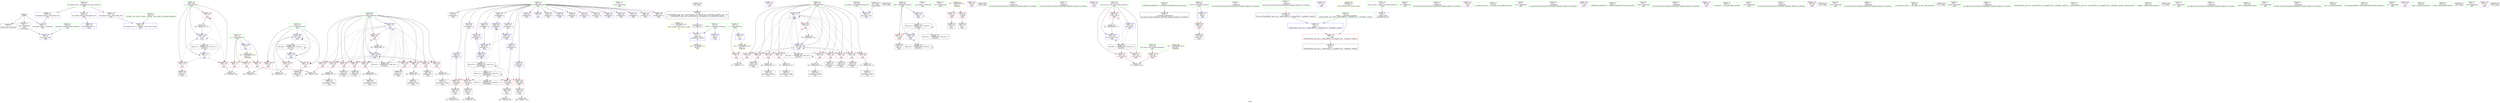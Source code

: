 digraph "SVFG" {
	label="SVFG";

	Node0x556c8c6e3170 [shape=record,color=grey,label="{NodeID: 0\nNullPtr}"];
	Node0x556c8c6e3170 -> Node0x556c8c6f1060[style=solid];
	Node0x556c8c6e3170 -> Node0x556c8c6f1160[style=solid];
	Node0x556c8c6e3170 -> Node0x556c8c6f7f00[style=solid];
	Node0x556c8c6f8750 [shape=record,color=blue,label="{NodeID: 180\n107\<--12\ni8\<--\nmain\n}"];
	Node0x556c8c6f8750 -> Node0x556c8c6f6410[style=dashed];
	Node0x556c8c6f8750 -> Node0x556c8c6f64e0[style=dashed];
	Node0x556c8c6f8750 -> Node0x556c8c6f65b0[style=dashed];
	Node0x556c8c6f8750 -> Node0x556c8c6f6680[style=dashed];
	Node0x556c8c6f8750 -> Node0x556c8c6f6750[style=dashed];
	Node0x556c8c6f8750 -> Node0x556c8c6f6820[style=dashed];
	Node0x556c8c6f8750 -> Node0x556c8c6f68f0[style=dashed];
	Node0x556c8c6f8750 -> Node0x556c8c6f69c0[style=dashed];
	Node0x556c8c6f8750 -> Node0x556c8c6f6a90[style=dashed];
	Node0x556c8c6f8750 -> Node0x556c8c6f6b60[style=dashed];
	Node0x556c8c6f8750 -> Node0x556c8c6f8dd0[style=dashed];
	Node0x556c8c6f8750 -> Node0x556c8c707570[style=dashed];
	Node0x556c8c6ef9a0 [shape=record,color=purple,label="{NodeID: 97\n213\<--16\narrayidx36\<--g\nmain\n}"];
	Node0x556c8c6e24d0 [shape=record,color=green,label="{NodeID: 14\n37\<--1\n.str.9\<--dummyObj\nGlob }"];
	Node0x556c8c70da90 [shape=record,color=yellow,style=double,label="{NodeID: 277\n2V_1 = ENCHI(MR_2V_0)\npts\{10 \}\nFun[_GLOBAL__sub_I_jiazd_0_0.cpp]|{<s0>15}}"];
	Node0x556c8c70da90:s0 -> Node0x556c8c6f8000[style=dashed,color=red];
	Node0x556c8c6f0500 [shape=record,color=purple,label="{NodeID: 111\n123\<--24\n\<--.str.3\nmain\n}"];
	Node0x556c8c6ee650 [shape=record,color=green,label="{NodeID: 28\n11\<--13\nr\<--r_field_insensitive\nGlob }"];
	Node0x556c8c6ee650 -> Node0x556c8c6f5710[style=solid];
	Node0x556c8c6ee650 -> Node0x556c8c6f57e0[style=solid];
	Node0x556c8c6ee650 -> Node0x556c8c6f58b0[style=solid];
	Node0x556c8c6ee650 -> Node0x556c8c6f7b00[style=solid];
	Node0x556c8c6f5980 [shape=record,color=red,label="{NodeID: 125\n174\<--14\n\<--c\nmain\n}"];
	Node0x556c8c6f5980 -> Node0x556c8c6f4310[style=solid];
	Node0x556c8c6ef3f0 [shape=record,color=green,label="{NodeID: 42\n95\<--96\nargc.addr\<--argc.addr_field_insensitive\nmain\n}"];
	Node0x556c8c6ef3f0 -> Node0x556c8c6f8270[style=solid];
	Node0x556c8c6f64e0 [shape=record,color=red,label="{NodeID: 139\n177\<--107\n\<--i8\nmain\n}"];
	Node0x556c8c6f64e0 -> Node0x556c8c6f1740[style=solid];
	Node0x556c8c6f1060 [shape=record,color=black,label="{NodeID: 56\n2\<--3\ndummyVal\<--dummyVal\n}"];
	Node0x556c8c71b8c0 [shape=record,color=black,label="{NodeID: 319\n272 = PHI()\n}"];
	Node0x556c8c6fc910 [shape=record,color=grey,label="{NodeID: 236\n189 = Binary(188, 131, )\n}"];
	Node0x556c8c6fc910 -> Node0x556c8c6f19b0[style=solid];
	Node0x556c8c6f7040 [shape=record,color=red,label="{NodeID: 153\n226\<--109\n\<--j\nmain\n}"];
	Node0x556c8c6f7040 -> Node0x556c8c6fca90[style=solid];
	Node0x556c8c6f1c20 [shape=record,color=black,label="{NodeID: 70\n200\<--199\nidxprom26\<--\nmain\n}"];
	Node0x556c8c6f4310 [shape=record,color=grey,label="{NodeID: 250\n175 = cmp(173, 174, )\n}"];
	Node0x556c8c6f7c00 [shape=record,color=blue,label="{NodeID: 167\n14\<--12\nc\<--\nGlob }"];
	Node0x556c8c6f7c00 -> Node0x556c8c70dd90[style=dashed];
	Node0x556c8c6f2780 [shape=record,color=black,label="{NodeID: 84\n276\<--275\ntobool\<--\nmain\n}"];
	Node0x556c8c6e3200 [shape=record,color=green,label="{NodeID: 1\n7\<--1\n__dso_handle\<--dummyObj\nGlob }"];
	Node0x556c8c6f8820 [shape=record,color=blue,label="{NodeID: 181\n109\<--12\nj\<--\nmain\n}"];
	Node0x556c8c6f8820 -> Node0x556c8c6f6c30[style=dashed];
	Node0x556c8c6f8820 -> Node0x556c8c6f6d00[style=dashed];
	Node0x556c8c6f8820 -> Node0x556c8c6f6dd0[style=dashed];
	Node0x556c8c6f8820 -> Node0x556c8c6f6ea0[style=dashed];
	Node0x556c8c6f8820 -> Node0x556c8c6f6f70[style=dashed];
	Node0x556c8c6f8820 -> Node0x556c8c6f7040[style=dashed];
	Node0x556c8c6f8820 -> Node0x556c8c6f7110[style=dashed];
	Node0x556c8c6f8820 -> Node0x556c8c6f71e0[style=dashed];
	Node0x556c8c6f8820 -> Node0x556c8c6f72b0[style=dashed];
	Node0x556c8c6f8820 -> Node0x556c8c6f7380[style=dashed];
	Node0x556c8c6f8820 -> Node0x556c8c6f8820[style=dashed];
	Node0x556c8c6f8820 -> Node0x556c8c6f8d00[style=dashed];
	Node0x556c8c6f8820 -> Node0x556c8c707a70[style=dashed];
	Node0x556c8c6efa70 [shape=record,color=purple,label="{NodeID: 98\n217\<--16\narrayidx39\<--g\nmain\n}"];
	Node0x556c8c6efa70 -> Node0x556c8c6f7930[style=solid];
	Node0x556c8c6e2560 [shape=record,color=green,label="{NodeID: 15\n39\<--1\n.str.10\<--dummyObj\nGlob }"];
	Node0x556c8c70dba0 [shape=record,color=yellow,style=double,label="{NodeID: 278\n6V_1 = ENCHI(MR_6V_0)\npts\{1 \}\nFun[main]}"];
	Node0x556c8c70dba0 -> Node0x556c8c6f5a50[style=dashed];
	Node0x556c8c70dba0 -> Node0x556c8c6f5b20[style=dashed];
	Node0x556c8c6f05d0 [shape=record,color=purple,label="{NodeID: 112\n124\<--26\n\<--.str.4\nmain\n}"];
	Node0x556c8c6ee750 [shape=record,color=green,label="{NodeID: 29\n14\<--15\nc\<--c_field_insensitive\nGlob }"];
	Node0x556c8c6ee750 -> Node0x556c8c6f5980[style=solid];
	Node0x556c8c6ee750 -> Node0x556c8c6f7c00[style=solid];
	Node0x556c8c6f5a50 [shape=record,color=red,label="{NodeID: 126\n116\<--23\n\<--stdin\nmain\n}"];
	Node0x556c8c6f5a50 -> Node0x556c8c6f14d0[style=solid];
	Node0x556c8c6ef4c0 [shape=record,color=green,label="{NodeID: 43\n97\<--98\nargv.addr\<--argv.addr_field_insensitive\nmain\n}"];
	Node0x556c8c6ef4c0 -> Node0x556c8c6f8340[style=solid];
	Node0x556c8c6f65b0 [shape=record,color=red,label="{NodeID: 140\n188\<--107\n\<--i8\nmain\n}"];
	Node0x556c8c6f65b0 -> Node0x556c8c6fc910[style=solid];
	Node0x556c8c6f1160 [shape=record,color=black,label="{NodeID: 57\n92\<--3\nargv\<--dummyVal\nmain\n1st arg main }"];
	Node0x556c8c6f1160 -> Node0x556c8c6f8340[style=solid];
	Node0x556c8c71b990 [shape=record,color=black,label="{NodeID: 320\n289 = PHI()\n}"];
	Node0x556c8c6fca90 [shape=record,color=grey,label="{NodeID: 237\n227 = Binary(226, 131, )\n}"];
	Node0x556c8c6fca90 -> Node0x556c8c6f21d0[style=solid];
	Node0x556c8c6f7110 [shape=record,color=red,label="{NodeID: 154\n235\<--109\n\<--j\nmain\n}"];
	Node0x556c8c6f7110 -> Node0x556c8c6f2370[style=solid];
	Node0x556c8c6f1cf0 [shape=record,color=black,label="{NodeID: 71\n204\<--203\nidxprom29\<--add28\nmain\n}"];
	Node0x556c8c6f4490 [shape=record,color=grey,label="{NodeID: 251\n185 = cmp(184, 186, )\n}"];
	Node0x556c8c6f7d00 [shape=record,color=blue,label="{NodeID: 168\n328\<--42\nllvm.global_ctors_0\<--\nGlob }"];
	Node0x556c8c6f2850 [shape=record,color=black,label="{NodeID: 85\n285\<--284\nidxprom76\<--\nmain\n}"];
	Node0x556c8c6e3070 [shape=record,color=green,label="{NodeID: 2\n9\<--1\n\<--dummyObj\nCan only get source location for instruction, argument, global var or function.}"];
	Node0x556c8c6f88f0 [shape=record,color=blue,label="{NodeID: 182\n229\<--231\narrayidx48\<--\nmain\n}"];
	Node0x556c8c6f88f0 -> Node0x556c8c6f89c0[style=dashed];
	Node0x556c8c6efb40 [shape=record,color=purple,label="{NodeID: 99\n225\<--16\narrayidx45\<--g\nmain\n}"];
	Node0x556c8c6e2630 [shape=record,color=green,label="{NodeID: 16\n42\<--1\n\<--dummyObj\nCan only get source location for instruction, argument, global var or function.}"];
	Node0x556c8c70dcb0 [shape=record,color=yellow,style=double,label="{NodeID: 279\n8V_1 = ENCHI(MR_8V_0)\npts\{13 \}\nFun[main]}"];
	Node0x556c8c70dcb0 -> Node0x556c8c6f5710[style=dashed];
	Node0x556c8c70dcb0 -> Node0x556c8c6f57e0[style=dashed];
	Node0x556c8c70dcb0 -> Node0x556c8c6f58b0[style=dashed];
	Node0x556c8c6f06a0 [shape=record,color=purple,label="{NodeID: 113\n126\<--29\n\<--.str.5\nmain\n}"];
	Node0x556c8c6ee850 [shape=record,color=green,label="{NodeID: 30\n16\<--18\ng\<--g_field_insensitive\nGlob }"];
	Node0x556c8c6ee850 -> Node0x556c8c6f2ac0[style=solid];
	Node0x556c8c6ee850 -> Node0x556c8c6f2b90[style=solid];
	Node0x556c8c6ee850 -> Node0x556c8c6f2c60[style=solid];
	Node0x556c8c6ee850 -> Node0x556c8c6f2d30[style=solid];
	Node0x556c8c6ee850 -> Node0x556c8c6f2e00[style=solid];
	Node0x556c8c6ee850 -> Node0x556c8c6f2ed0[style=solid];
	Node0x556c8c6ee850 -> Node0x556c8c6f2fa0[style=solid];
	Node0x556c8c6ee850 -> Node0x556c8c6f3070[style=solid];
	Node0x556c8c6ee850 -> Node0x556c8c6ef8d0[style=solid];
	Node0x556c8c6ee850 -> Node0x556c8c6ef9a0[style=solid];
	Node0x556c8c6ee850 -> Node0x556c8c6efa70[style=solid];
	Node0x556c8c6ee850 -> Node0x556c8c6efb40[style=solid];
	Node0x556c8c6ee850 -> Node0x556c8c6efc10[style=solid];
	Node0x556c8c6ee850 -> Node0x556c8c6efce0[style=solid];
	Node0x556c8c6ee850 -> Node0x556c8c6efdb0[style=solid];
	Node0x556c8c6ee850 -> Node0x556c8c6efe80[style=solid];
	Node0x556c8c6ee850 -> Node0x556c8c6eff50[style=solid];
	Node0x556c8c6ee850 -> Node0x556c8c6f0020[style=solid];
	Node0x556c8c6ee850 -> Node0x556c8c6f00f0[style=solid];
	Node0x556c8c6ee850 -> Node0x556c8c6f01c0[style=solid];
	Node0x556c8c6ee850 -> Node0x556c8c6f0290[style=solid];
	Node0x556c8c6f5b20 [shape=record,color=red,label="{NodeID: 127\n122\<--28\n\<--stdout\nmain\n}"];
	Node0x556c8c6f5b20 -> Node0x556c8c6f15a0[style=solid];
	Node0x556c8c6ef590 [shape=record,color=green,label="{NodeID: 44\n99\<--100\ntest_case\<--test_case_field_insensitive\nmain\n}"];
	Node0x556c8c6ef590 -> Node0x556c8c6f5d90[style=solid];
	Node0x556c8c6f6680 [shape=record,color=red,label="{NodeID: 141\n199\<--107\n\<--i8\nmain\n}"];
	Node0x556c8c6f6680 -> Node0x556c8c6f1c20[style=solid];
	Node0x556c8c6f1230 [shape=record,color=black,label="{NodeID: 58\n54\<--55\n\<--_ZNSt8ios_base4InitD1Ev\nCan only get source location for instruction, argument, global var or function.}"];
	Node0x556c8c71ba60 [shape=record,color=black,label="{NodeID: 321\n91 = PHI()\n0th arg main }"];
	Node0x556c8c71ba60 -> Node0x556c8c6f8270[style=solid];
	Node0x556c8c6fcc10 [shape=record,color=grey,label="{NodeID: 238\n267 = Binary(266, 131, )\n}"];
	Node0x556c8c6fcc10 -> Node0x556c8c6f8dd0[style=solid];
	Node0x556c8c6f71e0 [shape=record,color=red,label="{NodeID: 155\n242\<--109\n\<--j\nmain\n}"];
	Node0x556c8c6f71e0 -> Node0x556c8c6fd390[style=solid];
	Node0x556c8c6f1dc0 [shape=record,color=black,label="{NodeID: 72\n207\<--206\nconv31\<--\nmain\n}"];
	Node0x556c8c6f1dc0 -> Node0x556c8c6fdb10[style=solid];
	Node0x556c8c6f4610 [shape=record,color=grey,label="{NodeID: 252\n150 = cmp(148, 149, )\n}"];
	Node0x556c8c6f7e00 [shape=record,color=blue,label="{NodeID: 169\n329\<--43\nllvm.global_ctors_1\<--_GLOBAL__sub_I_jiazd_0_0.cpp\nGlob }"];
	Node0x556c8c6f2920 [shape=record,color=black,label="{NodeID: 86\n90\<--304\nmain_ret\<--\nmain\n}"];
	Node0x556c8c6e1d60 [shape=record,color=green,label="{NodeID: 3\n12\<--1\n\<--dummyObj\nCan only get source location for instruction, argument, global var or function.}"];
	Node0x556c8c6f89c0 [shape=record,color=blue,label="{NodeID: 183\n237\<--231\narrayidx52\<--\nmain\n}"];
	Node0x556c8c6f89c0 -> Node0x556c8c6f8a90[style=dashed];
	Node0x556c8c6efc10 [shape=record,color=purple,label="{NodeID: 100\n229\<--16\narrayidx48\<--g\nmain\n}"];
	Node0x556c8c6efc10 -> Node0x556c8c6f88f0[style=solid];
	Node0x556c8c6e2700 [shape=record,color=green,label="{NodeID: 17\n72\<--1\n\<--dummyObj\nCan only get source location for instruction, argument, global var or function.|{<s0>3}}"];
	Node0x556c8c6e2700:s0 -> Node0x556c8c71bbc0[style=solid,color=red];
	Node0x556c8c70dd90 [shape=record,color=yellow,style=double,label="{NodeID: 280\n10V_1 = ENCHI(MR_10V_0)\npts\{15 \}\nFun[main]}"];
	Node0x556c8c70dd90 -> Node0x556c8c6f5980[style=dashed];
	Node0x556c8c6f0770 [shape=record,color=purple,label="{NodeID: 114\n137\<--31\n\<--.str.6\nmain\n}"];
	Node0x556c8c6ee950 [shape=record,color=green,label="{NodeID: 31\n41\<--45\nllvm.global_ctors\<--llvm.global_ctors_field_insensitive\nGlob }"];
	Node0x556c8c6ee950 -> Node0x556c8c6f5410[style=solid];
	Node0x556c8c6ee950 -> Node0x556c8c6f5510[style=solid];
	Node0x556c8c6ee950 -> Node0x556c8c6f5610[style=solid];
	Node0x556c8c70fc50 [shape=record,color=yellow,style=double,label="{NodeID: 294\nRETMU(2V_2)\npts\{10 \}\nFun[_GLOBAL__sub_I_jiazd_0_0.cpp]}"];
	Node0x556c8c6f5bf0 [shape=record,color=red,label="{NodeID: 128\n82\<--79\n\<--__x.addr\n_ZSt4acosIiEN9__gnu_cxx11__enable_ifIXsr12__is_integerIT_EE7__valueEdE6__typeES2_\n}"];
	Node0x556c8c6f5bf0 -> Node0x556c8c6f1330[style=solid];
	Node0x556c8c6ef660 [shape=record,color=green,label="{NodeID: 45\n101\<--102\ntest_case_id\<--test_case_id_field_insensitive\nmain\n}"];
	Node0x556c8c6ef660 -> Node0x556c8c6f5e60[style=solid];
	Node0x556c8c6ef660 -> Node0x556c8c6f5f30[style=solid];
	Node0x556c8c6ef660 -> Node0x556c8c6f6000[style=solid];
	Node0x556c8c6ef660 -> Node0x556c8c6f8410[style=solid];
	Node0x556c8c6ef660 -> Node0x556c8c6f9040[style=solid];
	Node0x556c8c6f6750 [shape=record,color=red,label="{NodeID: 142\n210\<--107\n\<--i8\nmain\n}"];
	Node0x556c8c6f6750 -> Node0x556c8c6fc790[style=solid];
	Node0x556c8c6f1330 [shape=record,color=black,label="{NodeID: 59\n83\<--82\nconv\<--\n_ZSt4acosIiEN9__gnu_cxx11__enable_ifIXsr12__is_integerIT_EE7__valueEdE6__typeES2_\n}"];
	Node0x556c8c71bbc0 [shape=record,color=black,label="{NodeID: 322\n78 = PHI(72, )\n0th arg _ZSt4acosIiEN9__gnu_cxx11__enable_ifIXsr12__is_integerIT_EE7__valueEdE6__typeES2_ }"];
	Node0x556c8c71bbc0 -> Node0x556c8c6f80d0[style=solid];
	Node0x556c8c6fcd90 [shape=record,color=grey,label="{NodeID: 239\n223 = Binary(222, 131, )\n}"];
	Node0x556c8c6fcd90 -> Node0x556c8c6f2100[style=solid];
	Node0x556c8c6f72b0 [shape=record,color=red,label="{NodeID: 156\n252\<--109\n\<--j\nmain\n}"];
	Node0x556c8c6f72b0 -> Node0x556c8c6f26b0[style=solid];
	Node0x556c8c6f1e90 [shape=record,color=black,label="{NodeID: 73\n212\<--211\nidxprom35\<--add34\nmain\n}"];
	Node0x556c8c6f4790 [shape=record,color=grey,label="{NodeID: 253\n135 = cmp(133, 134, )\n}"];
	Node0x556c8c6f7f00 [shape=record,color=blue, style = dotted,label="{NodeID: 170\n330\<--3\nllvm.global_ctors_2\<--dummyVal\nGlob }"];
	Node0x556c8c6f29f0 [shape=record,color=purple,label="{NodeID: 87\n52\<--4\n\<--_ZStL8__ioinit\n__cxx_global_var_init\n}"];
	Node0x556c8c6e1df0 [shape=record,color=green,label="{NodeID: 4\n19\<--1\n.str\<--dummyObj\nGlob }"];
	Node0x556c8c6f8a90 [shape=record,color=blue,label="{NodeID: 184\n245\<--247\narrayidx57\<--\nmain\n}"];
	Node0x556c8c6f8a90 -> Node0x556c8c6f8b60[style=dashed];
	Node0x556c8c6efce0 [shape=record,color=purple,label="{NodeID: 101\n234\<--16\narrayidx50\<--g\nmain\n}"];
	Node0x556c8c6e27d0 [shape=record,color=green,label="{NodeID: 18\n131\<--1\n\<--dummyObj\nCan only get source location for instruction, argument, global var or function.}"];
	Node0x556c8c6f0840 [shape=record,color=purple,label="{NodeID: 115\n156\<--33\n\<--.str.7\nmain\n}"];
	Node0x556c8c6eea50 [shape=record,color=green,label="{NodeID: 32\n46\<--47\n__cxx_global_var_init\<--__cxx_global_var_init_field_insensitive\n}"];
	Node0x556c8c6f5cc0 [shape=record,color=red,label="{NodeID: 129\n304\<--93\n\<--retval\nmain\n}"];
	Node0x556c8c6f5cc0 -> Node0x556c8c6f2920[style=solid];
	Node0x556c8c6ef730 [shape=record,color=green,label="{NodeID: 46\n103\<--104\ni\<--i_field_insensitive\nmain\n}"];
	Node0x556c8c6ef730 -> Node0x556c8c6f60d0[style=solid];
	Node0x556c8c6ef730 -> Node0x556c8c6f61a0[style=solid];
	Node0x556c8c6ef730 -> Node0x556c8c6f6270[style=solid];
	Node0x556c8c6ef730 -> Node0x556c8c6f84e0[style=solid];
	Node0x556c8c6ef730 -> Node0x556c8c6f85b0[style=solid];
	Node0x556c8c6f6820 [shape=record,color=red,label="{NodeID: 143\n222\<--107\n\<--i8\nmain\n}"];
	Node0x556c8c6f6820 -> Node0x556c8c6fcd90[style=solid];
	Node0x556c8c6f1400 [shape=record,color=black,label="{NodeID: 60\n77\<--84\n_ZSt4acosIiEN9__gnu_cxx11__enable_ifIXsr12__is_integerIT_EE7__valueEdE6__typeES2__ret\<--call\n_ZSt4acosIiEN9__gnu_cxx11__enable_ifIXsr12__is_integerIT_EE7__valueEdE6__typeES2_\n|{<s0>3}}"];
	Node0x556c8c6f1400:s0 -> Node0x556c8c71b460[style=solid,color=blue];
	Node0x556c8c6fcf10 [shape=record,color=grey,label="{NodeID: 240\n292 = Binary(291, 131, )\n}"];
	Node0x556c8c6fcf10 -> Node0x556c8c6f8f70[style=solid];
	Node0x556c8c6f7380 [shape=record,color=red,label="{NodeID: 157\n261\<--109\n\<--j\nmain\n}"];
	Node0x556c8c6f7380 -> Node0x556c8c6fc610[style=solid];
	Node0x556c8c6f1f60 [shape=record,color=black,label="{NodeID: 74\n216\<--215\nidxprom38\<--add37\nmain\n}"];
	Node0x556c8c6f4910 [shape=record,color=grey,label="{NodeID: 254\n169 = cmp(167, 168, )\n}"];
	Node0x556c8c6f8000 [shape=record,color=blue,label="{NodeID: 171\n8\<--71\n_ZL2PI\<--call\n__cxx_global_var_init.1\n|{<s0>15}}"];
	Node0x556c8c6f8000:s0 -> Node0x556c8c710c40[style=dashed,color=blue];
	Node0x556c8c6f2ac0 [shape=record,color=purple,label="{NodeID: 88\n139\<--16\n\<--g\nmain\n}"];
	Node0x556c8c6e2ef0 [shape=record,color=green,label="{NodeID: 5\n21\<--1\n.str.2\<--dummyObj\nGlob }"];
	Node0x556c8c6f8b60 [shape=record,color=blue,label="{NodeID: 185\n254\<--247\narrayidx62\<--\nmain\n}"];
	Node0x556c8c6f8b60 -> Node0x556c8c70b670[style=dashed];
	Node0x556c8c6efdb0 [shape=record,color=purple,label="{NodeID: 102\n237\<--16\narrayidx52\<--g\nmain\n}"];
	Node0x556c8c6efdb0 -> Node0x556c8c6f89c0[style=solid];
	Node0x556c8c6e28a0 [shape=record,color=green,label="{NodeID: 19\n141\<--1\n\<--dummyObj\nCan only get source location for instruction, argument, global var or function.}"];
	Node0x556c8c6f51a0 [shape=record,color=purple,label="{NodeID: 116\n271\<--35\n\<--.str.8\nmain\n}"];
	Node0x556c8c6eeb50 [shape=record,color=green,label="{NodeID: 33\n50\<--51\n_ZNSt8ios_base4InitC1Ev\<--_ZNSt8ios_base4InitC1Ev_field_insensitive\n}"];
	Node0x556c8c6f5d90 [shape=record,color=red,label="{NodeID: 130\n134\<--99\n\<--test_case\nmain\n}"];
	Node0x556c8c6f5d90 -> Node0x556c8c6f4790[style=solid];
	Node0x556c8c6ef800 [shape=record,color=green,label="{NodeID: 47\n105\<--106\nvalid\<--valid_field_insensitive\nmain\n}"];
	Node0x556c8c6ef800 -> Node0x556c8c6f6340[style=solid];
	Node0x556c8c6ef800 -> Node0x556c8c6f8680[style=solid];
	Node0x556c8c6ef800 -> Node0x556c8c6f8c30[style=solid];
	Node0x556c8c6f68f0 [shape=record,color=red,label="{NodeID: 144\n232\<--107\n\<--i8\nmain\n}"];
	Node0x556c8c6f68f0 -> Node0x556c8c6f22a0[style=solid];
	Node0x556c8c6f14d0 [shape=record,color=black,label="{NodeID: 61\n119\<--116\ncall\<--\nmain\n}"];
	Node0x556c8c6fd090 [shape=record,color=grey,label="{NodeID: 241\n160 = Binary(159, 131, )\n}"];
	Node0x556c8c6fd090 -> Node0x556c8c6f85b0[style=solid];
	Node0x556c8c6f7450 [shape=record,color=red,label="{NodeID: 158\n280\<--111\n\<--i72\nmain\n}"];
	Node0x556c8c6f7450 -> Node0x556c8c6fd990[style=solid];
	Node0x556c8c6f2030 [shape=record,color=black,label="{NodeID: 75\n219\<--218\nconv40\<--\nmain\n}"];
	Node0x556c8c6f2030 -> Node0x556c8c6fd810[style=solid];
	Node0x556c8c706670 [shape=record,color=black,label="{NodeID: 255\nMR_20V_3 = PHI(MR_20V_4, MR_20V_2, )\npts\{102 \}\n}"];
	Node0x556c8c706670 -> Node0x556c8c6f5e60[style=dashed];
	Node0x556c8c706670 -> Node0x556c8c6f5f30[style=dashed];
	Node0x556c8c706670 -> Node0x556c8c6f6000[style=dashed];
	Node0x556c8c706670 -> Node0x556c8c6f9040[style=dashed];
	Node0x556c8c6f80d0 [shape=record,color=blue,label="{NodeID: 172\n79\<--78\n__x.addr\<--__x\n_ZSt4acosIiEN9__gnu_cxx11__enable_ifIXsr12__is_integerIT_EE7__valueEdE6__typeES2_\n}"];
	Node0x556c8c6f80d0 -> Node0x556c8c6f5bf0[style=dashed];
	Node0x556c8c6f2b90 [shape=record,color=purple,label="{NodeID: 89\n154\<--16\narrayidx\<--g\nmain\n}"];
	Node0x556c8c6e2f80 [shape=record,color=green,label="{NodeID: 6\n23\<--1\nstdin\<--dummyObj\nGlob }"];
	Node0x556c8c6f8c30 [shape=record,color=blue,label="{NodeID: 186\n105\<--141\nvalid\<--\nmain\n}"];
	Node0x556c8c6f8c30 -> Node0x556c8c70b170[style=dashed];
	Node0x556c8c6efe80 [shape=record,color=purple,label="{NodeID: 103\n241\<--16\narrayidx54\<--g\nmain\n}"];
	Node0x556c8c6e2970 [shape=record,color=green,label="{NodeID: 20\n142\<--1\n\<--dummyObj\nCan only get source location for instruction, argument, global var or function.}"];
	Node0x556c8c6f5270 [shape=record,color=purple,label="{NodeID: 117\n288\<--37\n\<--.str.9\nmain\n}"];
	Node0x556c8c6eec50 [shape=record,color=green,label="{NodeID: 34\n56\<--57\n__cxa_atexit\<--__cxa_atexit_field_insensitive\n}"];
	Node0x556c8c6f5e60 [shape=record,color=red,label="{NodeID: 131\n133\<--101\n\<--test_case_id\nmain\n}"];
	Node0x556c8c6f5e60 -> Node0x556c8c6f4790[style=solid];
	Node0x556c8c6f08f0 [shape=record,color=green,label="{NodeID: 48\n107\<--108\ni8\<--i8_field_insensitive\nmain\n}"];
	Node0x556c8c6f08f0 -> Node0x556c8c6f6410[style=solid];
	Node0x556c8c6f08f0 -> Node0x556c8c6f64e0[style=solid];
	Node0x556c8c6f08f0 -> Node0x556c8c6f65b0[style=solid];
	Node0x556c8c6f08f0 -> Node0x556c8c6f6680[style=solid];
	Node0x556c8c6f08f0 -> Node0x556c8c6f6750[style=solid];
	Node0x556c8c6f08f0 -> Node0x556c8c6f6820[style=solid];
	Node0x556c8c6f08f0 -> Node0x556c8c6f68f0[style=solid];
	Node0x556c8c6f08f0 -> Node0x556c8c6f69c0[style=solid];
	Node0x556c8c6f08f0 -> Node0x556c8c6f6a90[style=solid];
	Node0x556c8c6f08f0 -> Node0x556c8c6f6b60[style=solid];
	Node0x556c8c6f08f0 -> Node0x556c8c6f8750[style=solid];
	Node0x556c8c6f08f0 -> Node0x556c8c6f8dd0[style=solid];
	Node0x556c8c710c40 [shape=record,color=yellow,style=double,label="{NodeID: 311\n2V_2 = CSCHI(MR_2V_1)\npts\{10 \}\nCS[]}"];
	Node0x556c8c6f69c0 [shape=record,color=red,label="{NodeID: 145\n239\<--107\n\<--i8\nmain\n}"];
	Node0x556c8c6f69c0 -> Node0x556c8c6f2440[style=solid];
	Node0x556c8c6f15a0 [shape=record,color=black,label="{NodeID: 62\n125\<--122\ncall1\<--\nmain\n}"];
	Node0x556c8c6fd210 [shape=record,color=grey,label="{NodeID: 242\n203 = Binary(202, 131, )\n}"];
	Node0x556c8c6fd210 -> Node0x556c8c6f1cf0[style=solid];
	Node0x556c8c6f7520 [shape=record,color=red,label="{NodeID: 159\n284\<--111\n\<--i72\nmain\n}"];
	Node0x556c8c6f7520 -> Node0x556c8c6f2850[style=solid];
	Node0x556c8c6f2100 [shape=record,color=black,label="{NodeID: 76\n224\<--223\nidxprom44\<--add43\nmain\n}"];
	Node0x556c8c706b70 [shape=record,color=black,label="{NodeID: 256\nMR_22V_2 = PHI(MR_22V_4, MR_22V_1, )\npts\{104 \}\n}"];
	Node0x556c8c706b70 -> Node0x556c8c6f84e0[style=dashed];
	Node0x556c8c6f81a0 [shape=record,color=blue,label="{NodeID: 173\n93\<--12\nretval\<--\nmain\n}"];
	Node0x556c8c6f81a0 -> Node0x556c8c6f5cc0[style=dashed];
	Node0x556c8c6f2c60 [shape=record,color=purple,label="{NodeID: 90\n155\<--16\narraydecay\<--g\nmain\n}"];
	Node0x556c8c6e1a60 [shape=record,color=green,label="{NodeID: 7\n24\<--1\n.str.3\<--dummyObj\nGlob }"];
	Node0x556c8c70b170 [shape=record,color=black,label="{NodeID: 270\nMR_24V_8 = PHI(MR_24V_6, MR_24V_5, )\npts\{106 \}\n}"];
	Node0x556c8c70b170 -> Node0x556c8c6f8c30[style=dashed];
	Node0x556c8c70b170 -> Node0x556c8c70b170[style=dashed];
	Node0x556c8c70b170 -> Node0x556c8c70bb70[style=dashed];
	Node0x556c8c6f8d00 [shape=record,color=blue,label="{NodeID: 187\n109\<--262\nj\<--inc65\nmain\n}"];
	Node0x556c8c6f8d00 -> Node0x556c8c6f6c30[style=dashed];
	Node0x556c8c6f8d00 -> Node0x556c8c6f6d00[style=dashed];
	Node0x556c8c6f8d00 -> Node0x556c8c6f6dd0[style=dashed];
	Node0x556c8c6f8d00 -> Node0x556c8c6f6ea0[style=dashed];
	Node0x556c8c6f8d00 -> Node0x556c8c6f6f70[style=dashed];
	Node0x556c8c6f8d00 -> Node0x556c8c6f7040[style=dashed];
	Node0x556c8c6f8d00 -> Node0x556c8c6f7110[style=dashed];
	Node0x556c8c6f8d00 -> Node0x556c8c6f71e0[style=dashed];
	Node0x556c8c6f8d00 -> Node0x556c8c6f72b0[style=dashed];
	Node0x556c8c6f8d00 -> Node0x556c8c6f7380[style=dashed];
	Node0x556c8c6f8d00 -> Node0x556c8c6f8820[style=dashed];
	Node0x556c8c6f8d00 -> Node0x556c8c6f8d00[style=dashed];
	Node0x556c8c6f8d00 -> Node0x556c8c707a70[style=dashed];
	Node0x556c8c6eff50 [shape=record,color=purple,label="{NodeID: 104\n245\<--16\narrayidx57\<--g\nmain\n}"];
	Node0x556c8c6eff50 -> Node0x556c8c6f8a90[style=solid];
	Node0x556c8c6e2a40 [shape=record,color=green,label="{NodeID: 21\n143\<--1\n\<--dummyObj\nCan only get source location for instruction, argument, global var or function.}"];
	Node0x556c8c70e920 [shape=record,color=yellow,style=double,label="{NodeID: 284\n18V_1 = ENCHI(MR_18V_0)\npts\{100 \}\nFun[main]}"];
	Node0x556c8c70e920 -> Node0x556c8c6f5d90[style=dashed];
	Node0x556c8c6f5340 [shape=record,color=purple,label="{NodeID: 118\n296\<--39\n\<--.str.10\nmain\n}"];
	Node0x556c8c6eed50 [shape=record,color=green,label="{NodeID: 35\n55\<--61\n_ZNSt8ios_base4InitD1Ev\<--_ZNSt8ios_base4InitD1Ev_field_insensitive\n}"];
	Node0x556c8c6eed50 -> Node0x556c8c6f1230[style=solid];
	Node0x556c8c6f5f30 [shape=record,color=red,label="{NodeID: 132\n270\<--101\n\<--test_case_id\nmain\n}"];
	Node0x556c8c6f09c0 [shape=record,color=green,label="{NodeID: 49\n109\<--110\nj\<--j_field_insensitive\nmain\n}"];
	Node0x556c8c6f09c0 -> Node0x556c8c6f6c30[style=solid];
	Node0x556c8c6f09c0 -> Node0x556c8c6f6d00[style=solid];
	Node0x556c8c6f09c0 -> Node0x556c8c6f6dd0[style=solid];
	Node0x556c8c6f09c0 -> Node0x556c8c6f6ea0[style=solid];
	Node0x556c8c6f09c0 -> Node0x556c8c6f6f70[style=solid];
	Node0x556c8c6f09c0 -> Node0x556c8c6f7040[style=solid];
	Node0x556c8c6f09c0 -> Node0x556c8c6f7110[style=solid];
	Node0x556c8c6f09c0 -> Node0x556c8c6f71e0[style=solid];
	Node0x556c8c6f09c0 -> Node0x556c8c6f72b0[style=solid];
	Node0x556c8c6f09c0 -> Node0x556c8c6f7380[style=solid];
	Node0x556c8c6f09c0 -> Node0x556c8c6f8820[style=solid];
	Node0x556c8c6f09c0 -> Node0x556c8c6f8d00[style=solid];
	Node0x556c8c71ad60 [shape=record,color=black,label="{NodeID: 312\n127 = PHI()\n}"];
	Node0x556c8c6f6a90 [shape=record,color=red,label="{NodeID: 146\n248\<--107\n\<--i8\nmain\n}"];
	Node0x556c8c6f6a90 -> Node0x556c8c6fd510[style=solid];
	Node0x556c8c6f1670 [shape=record,color=black,label="{NodeID: 63\n153\<--152\nidxprom\<--\nmain\n}"];
	Node0x556c8c6fd390 [shape=record,color=grey,label="{NodeID: 243\n243 = Binary(242, 131, )\n}"];
	Node0x556c8c6fd390 -> Node0x556c8c6f2510[style=solid];
	Node0x556c8c6f75f0 [shape=record,color=red,label="{NodeID: 160\n291\<--111\n\<--i72\nmain\n}"];
	Node0x556c8c6f75f0 -> Node0x556c8c6fcf10[style=solid];
	Node0x556c8c6f21d0 [shape=record,color=black,label="{NodeID: 77\n228\<--227\nidxprom47\<--add46\nmain\n}"];
	Node0x556c8c707070 [shape=record,color=black,label="{NodeID: 257\nMR_24V_2 = PHI(MR_24V_4, MR_24V_1, )\npts\{106 \}\n}"];
	Node0x556c8c707070 -> Node0x556c8c6f8680[style=dashed];
	Node0x556c8c6f8270 [shape=record,color=blue,label="{NodeID: 174\n95\<--91\nargc.addr\<--argc\nmain\n}"];
	Node0x556c8c6f2d30 [shape=record,color=purple,label="{NodeID: 91\n179\<--16\narrayidx16\<--g\nmain\n}"];
	Node0x556c8c6e1af0 [shape=record,color=green,label="{NodeID: 8\n26\<--1\n.str.4\<--dummyObj\nGlob }"];
	Node0x556c8c70b670 [shape=record,color=black,label="{NodeID: 271\nMR_32V_10 = PHI(MR_32V_9, MR_32V_4, )\npts\{180000 \}\n}"];
	Node0x556c8c70b670 -> Node0x556c8c6f76c0[style=dashed];
	Node0x556c8c70b670 -> Node0x556c8c6f7790[style=dashed];
	Node0x556c8c70b670 -> Node0x556c8c6f7860[style=dashed];
	Node0x556c8c70b670 -> Node0x556c8c6f7930[style=dashed];
	Node0x556c8c70b670 -> Node0x556c8c6f88f0[style=dashed];
	Node0x556c8c70b670 -> Node0x556c8c70b670[style=dashed];
	Node0x556c8c70b670 -> Node0x556c8c70ca70[style=dashed];
	Node0x556c8c6f8dd0 [shape=record,color=blue,label="{NodeID: 188\n107\<--267\ni8\<--inc68\nmain\n}"];
	Node0x556c8c6f8dd0 -> Node0x556c8c6f6410[style=dashed];
	Node0x556c8c6f8dd0 -> Node0x556c8c6f64e0[style=dashed];
	Node0x556c8c6f8dd0 -> Node0x556c8c6f65b0[style=dashed];
	Node0x556c8c6f8dd0 -> Node0x556c8c6f6680[style=dashed];
	Node0x556c8c6f8dd0 -> Node0x556c8c6f6750[style=dashed];
	Node0x556c8c6f8dd0 -> Node0x556c8c6f6820[style=dashed];
	Node0x556c8c6f8dd0 -> Node0x556c8c6f68f0[style=dashed];
	Node0x556c8c6f8dd0 -> Node0x556c8c6f69c0[style=dashed];
	Node0x556c8c6f8dd0 -> Node0x556c8c6f6a90[style=dashed];
	Node0x556c8c6f8dd0 -> Node0x556c8c6f6b60[style=dashed];
	Node0x556c8c6f8dd0 -> Node0x556c8c6f8dd0[style=dashed];
	Node0x556c8c6f8dd0 -> Node0x556c8c707570[style=dashed];
	Node0x556c8c6f0020 [shape=record,color=purple,label="{NodeID: 105\n251\<--16\narrayidx60\<--g\nmain\n}"];
	Node0x556c8c6e2b10 [shape=record,color=green,label="{NodeID: 22\n164\<--1\n\<--dummyObj\nCan only get source location for instruction, argument, global var or function.}"];
	Node0x556c8c6f5410 [shape=record,color=purple,label="{NodeID: 119\n328\<--41\nllvm.global_ctors_0\<--llvm.global_ctors\nGlob }"];
	Node0x556c8c6f5410 -> Node0x556c8c6f7d00[style=solid];
	Node0x556c8c6eee50 [shape=record,color=green,label="{NodeID: 36\n68\<--69\n__cxx_global_var_init.1\<--__cxx_global_var_init.1_field_insensitive\n}"];
	Node0x556c8c6f6000 [shape=record,color=red,label="{NodeID: 133\n300\<--101\n\<--test_case_id\nmain\n}"];
	Node0x556c8c6f6000 -> Node0x556c8c6fd690[style=solid];
	Node0x556c8c6f0a90 [shape=record,color=green,label="{NodeID: 50\n111\<--112\ni72\<--i72_field_insensitive\nmain\n}"];
	Node0x556c8c6f0a90 -> Node0x556c8c6f7450[style=solid];
	Node0x556c8c6f0a90 -> Node0x556c8c6f7520[style=solid];
	Node0x556c8c6f0a90 -> Node0x556c8c6f75f0[style=solid];
	Node0x556c8c6f0a90 -> Node0x556c8c6f8ea0[style=solid];
	Node0x556c8c6f0a90 -> Node0x556c8c6f8f70[style=solid];
	Node0x556c8c71ac90 [shape=record,color=black,label="{NodeID: 313\n157 = PHI()\n}"];
	Node0x556c8c6f6b60 [shape=record,color=red,label="{NodeID: 147\n266\<--107\n\<--i8\nmain\n}"];
	Node0x556c8c6f6b60 -> Node0x556c8c6fcc10[style=solid];
	Node0x556c8c6f1740 [shape=record,color=black,label="{NodeID: 64\n178\<--177\nidxprom15\<--\nmain\n}"];
	Node0x556c8c6fd510 [shape=record,color=grey,label="{NodeID: 244\n249 = Binary(248, 131, )\n}"];
	Node0x556c8c6fd510 -> Node0x556c8c6f25e0[style=solid];
	Node0x556c8c6f76c0 [shape=record,color=red,label="{NodeID: 161\n183\<--182\n\<--arrayidx18\nmain\n}"];
	Node0x556c8c6f76c0 -> Node0x556c8c6f18e0[style=solid];
	Node0x556c8c6f22a0 [shape=record,color=black,label="{NodeID: 78\n233\<--232\nidxprom49\<--\nmain\n}"];
	Node0x556c8c707570 [shape=record,color=black,label="{NodeID: 258\nMR_26V_2 = PHI(MR_26V_4, MR_26V_1, )\npts\{108 \}\n}"];
	Node0x556c8c707570 -> Node0x556c8c6f8750[style=dashed];
	Node0x556c8c6f8340 [shape=record,color=blue,label="{NodeID: 175\n97\<--92\nargv.addr\<--argv\nmain\n}"];
	Node0x556c8c6f2e00 [shape=record,color=purple,label="{NodeID: 92\n182\<--16\narrayidx18\<--g\nmain\n}"];
	Node0x556c8c6f2e00 -> Node0x556c8c6f76c0[style=solid];
	Node0x556c8c6e1b80 [shape=record,color=green,label="{NodeID: 9\n28\<--1\nstdout\<--dummyObj\nGlob }"];
	Node0x556c8c70bb70 [shape=record,color=black,label="{NodeID: 272\nMR_24V_4 = PHI(MR_24V_5, MR_24V_3, )\npts\{106 \}\n}"];
	Node0x556c8c70bb70 -> Node0x556c8c6f6340[style=dashed];
	Node0x556c8c70bb70 -> Node0x556c8c6f8c30[style=dashed];
	Node0x556c8c70bb70 -> Node0x556c8c707070[style=dashed];
	Node0x556c8c70bb70 -> Node0x556c8c70b170[style=dashed];
	Node0x556c8c70bb70 -> Node0x556c8c70bb70[style=dashed];
	Node0x556c8c6f8ea0 [shape=record,color=blue,label="{NodeID: 189\n111\<--12\ni72\<--\nmain\n}"];
	Node0x556c8c6f8ea0 -> Node0x556c8c6f7450[style=dashed];
	Node0x556c8c6f8ea0 -> Node0x556c8c6f7520[style=dashed];
	Node0x556c8c6f8ea0 -> Node0x556c8c6f75f0[style=dashed];
	Node0x556c8c6f8ea0 -> Node0x556c8c6f8f70[style=dashed];
	Node0x556c8c6f8ea0 -> Node0x556c8c707f70[style=dashed];
	Node0x556c8c6f00f0 [shape=record,color=purple,label="{NodeID: 106\n254\<--16\narrayidx62\<--g\nmain\n}"];
	Node0x556c8c6f00f0 -> Node0x556c8c6f8b60[style=solid];
	Node0x556c8c6ee310 [shape=record,color=green,label="{NodeID: 23\n186\<--1\n\<--dummyObj\nCan only get source location for instruction, argument, global var or function.}"];
	Node0x556c8c6f5510 [shape=record,color=purple,label="{NodeID: 120\n329\<--41\nllvm.global_ctors_1\<--llvm.global_ctors\nGlob }"];
	Node0x556c8c6f5510 -> Node0x556c8c6f7e00[style=solid];
	Node0x556c8c6eef50 [shape=record,color=green,label="{NodeID: 37\n73\<--74\n_ZSt4acosIiEN9__gnu_cxx11__enable_ifIXsr12__is_integerIT_EE7__valueEdE6__typeES2_\<--_ZSt4acosIiEN9__gnu_cxx11__enable_ifIXsr12__is_integerIT_EE7__valueEdE6__typeES2__field_insensitive\n}"];
	Node0x556c8c6f60d0 [shape=record,color=red,label="{NodeID: 134\n148\<--103\n\<--i\nmain\n}"];
	Node0x556c8c6f60d0 -> Node0x556c8c6f4610[style=solid];
	Node0x556c8c6f0b60 [shape=record,color=green,label="{NodeID: 51\n120\<--121\nfreopen\<--freopen_field_insensitive\n}"];
	Node0x556c8c71b360 [shape=record,color=black,label="{NodeID: 314\n53 = PHI()\n}"];
	Node0x556c8c6f6c30 [shape=record,color=red,label="{NodeID: 148\n173\<--109\n\<--j\nmain\n}"];
	Node0x556c8c6f6c30 -> Node0x556c8c6f4310[style=solid];
	Node0x556c8c6f1810 [shape=record,color=black,label="{NodeID: 65\n181\<--180\nidxprom17\<--\nmain\n}"];
	Node0x556c8c6fd690 [shape=record,color=grey,label="{NodeID: 245\n301 = Binary(300, 131, )\n}"];
	Node0x556c8c6fd690 -> Node0x556c8c6f9040[style=solid];
	Node0x556c8c6f7790 [shape=record,color=red,label="{NodeID: 162\n195\<--194\n\<--arrayidx23\nmain\n}"];
	Node0x556c8c6f7790 -> Node0x556c8c6f1b50[style=solid];
	Node0x556c8c6f2370 [shape=record,color=black,label="{NodeID: 79\n236\<--235\nidxprom51\<--\nmain\n}"];
	Node0x556c8c707a70 [shape=record,color=black,label="{NodeID: 259\nMR_28V_2 = PHI(MR_28V_3, MR_28V_1, )\npts\{110 \}\n}"];
	Node0x556c8c707a70 -> Node0x556c8c6f8820[style=dashed];
	Node0x556c8c707a70 -> Node0x556c8c707a70[style=dashed];
	Node0x556c8c6f8410 [shape=record,color=blue,label="{NodeID: 176\n101\<--131\ntest_case_id\<--\nmain\n}"];
	Node0x556c8c6f8410 -> Node0x556c8c706670[style=dashed];
	Node0x556c8c6f2ed0 [shape=record,color=purple,label="{NodeID: 93\n191\<--16\narrayidx21\<--g\nmain\n}"];
	Node0x556c8c6e33d0 [shape=record,color=green,label="{NodeID: 10\n29\<--1\n.str.5\<--dummyObj\nGlob }"];
	Node0x556c8c6f8f70 [shape=record,color=blue,label="{NodeID: 190\n111\<--292\ni72\<--inc81\nmain\n}"];
	Node0x556c8c6f8f70 -> Node0x556c8c6f7450[style=dashed];
	Node0x556c8c6f8f70 -> Node0x556c8c6f7520[style=dashed];
	Node0x556c8c6f8f70 -> Node0x556c8c6f75f0[style=dashed];
	Node0x556c8c6f8f70 -> Node0x556c8c6f8f70[style=dashed];
	Node0x556c8c6f8f70 -> Node0x556c8c707f70[style=dashed];
	Node0x556c8c6f01c0 [shape=record,color=purple,label="{NodeID: 107\n286\<--16\narrayidx77\<--g\nmain\n}"];
	Node0x556c8c6ee3a0 [shape=record,color=green,label="{NodeID: 24\n231\<--1\n\<--dummyObj\nCan only get source location for instruction, argument, global var or function.}"];
	Node0x556c8c6f5610 [shape=record,color=purple,label="{NodeID: 121\n330\<--41\nllvm.global_ctors_2\<--llvm.global_ctors\nGlob }"];
	Node0x556c8c6f5610 -> Node0x556c8c6f7f00[style=solid];
	Node0x556c8c6ef050 [shape=record,color=green,label="{NodeID: 38\n79\<--80\n__x.addr\<--__x.addr_field_insensitive\n_ZSt4acosIiEN9__gnu_cxx11__enable_ifIXsr12__is_integerIT_EE7__valueEdE6__typeES2_\n}"];
	Node0x556c8c6ef050 -> Node0x556c8c6f5bf0[style=solid];
	Node0x556c8c6ef050 -> Node0x556c8c6f80d0[style=solid];
	Node0x556c8c6f61a0 [shape=record,color=red,label="{NodeID: 135\n152\<--103\n\<--i\nmain\n}"];
	Node0x556c8c6f61a0 -> Node0x556c8c6f1670[style=solid];
	Node0x556c8c6f0c60 [shape=record,color=green,label="{NodeID: 52\n128\<--129\nscanf\<--scanf_field_insensitive\n}"];
	Node0x556c8c71b460 [shape=record,color=black,label="{NodeID: 315\n71 = PHI(77, )\n}"];
	Node0x556c8c71b460 -> Node0x556c8c6f8000[style=solid];
	Node0x556c8c6f6d00 [shape=record,color=red,label="{NodeID: 149\n180\<--109\n\<--j\nmain\n}"];
	Node0x556c8c6f6d00 -> Node0x556c8c6f1810[style=solid];
	Node0x556c8c6f18e0 [shape=record,color=black,label="{NodeID: 66\n184\<--183\nconv\<--\nmain\n}"];
	Node0x556c8c6f18e0 -> Node0x556c8c6f4490[style=solid];
	Node0x556c8c6fd810 [shape=record,color=grey,label="{NodeID: 246\n220 = cmp(219, 186, )\n}"];
	Node0x556c8c6f7860 [shape=record,color=red,label="{NodeID: 163\n206\<--205\n\<--arrayidx30\nmain\n}"];
	Node0x556c8c6f7860 -> Node0x556c8c6f1dc0[style=solid];
	Node0x556c8c6f2440 [shape=record,color=black,label="{NodeID: 80\n240\<--239\nidxprom53\<--\nmain\n}"];
	Node0x556c8c707f70 [shape=record,color=black,label="{NodeID: 260\nMR_30V_2 = PHI(MR_30V_6, MR_30V_1, )\npts\{112 \}\n}"];
	Node0x556c8c707f70 -> Node0x556c8c6f8ea0[style=dashed];
	Node0x556c8c707f70 -> Node0x556c8c707f70[style=dashed];
	Node0x556c8c6f84e0 [shape=record,color=blue,label="{NodeID: 177\n103\<--12\ni\<--\nmain\n}"];
	Node0x556c8c6f84e0 -> Node0x556c8c6f60d0[style=dashed];
	Node0x556c8c6f84e0 -> Node0x556c8c6f61a0[style=dashed];
	Node0x556c8c6f84e0 -> Node0x556c8c6f6270[style=dashed];
	Node0x556c8c6f84e0 -> Node0x556c8c6f85b0[style=dashed];
	Node0x556c8c6f84e0 -> Node0x556c8c706b70[style=dashed];
	Node0x556c8c6f2fa0 [shape=record,color=purple,label="{NodeID: 94\n194\<--16\narrayidx23\<--g\nmain\n}"];
	Node0x556c8c6f2fa0 -> Node0x556c8c6f7790[style=solid];
	Node0x556c8c6e3460 [shape=record,color=green,label="{NodeID: 11\n31\<--1\n.str.6\<--dummyObj\nGlob }"];
	Node0x556c8c6f9040 [shape=record,color=blue,label="{NodeID: 191\n101\<--301\ntest_case_id\<--inc87\nmain\n}"];
	Node0x556c8c6f9040 -> Node0x556c8c706670[style=dashed];
	Node0x556c8c6f0290 [shape=record,color=purple,label="{NodeID: 108\n287\<--16\narraydecay78\<--g\nmain\n}"];
	Node0x556c8c6ee430 [shape=record,color=green,label="{NodeID: 25\n247\<--1\n\<--dummyObj\nCan only get source location for instruction, argument, global var or function.}"];
	Node0x556c8c6f5710 [shape=record,color=red,label="{NodeID: 122\n149\<--11\n\<--r\nmain\n}"];
	Node0x556c8c6f5710 -> Node0x556c8c6f4610[style=solid];
	Node0x556c8c6ef120 [shape=record,color=green,label="{NodeID: 39\n85\<--86\nacos\<--acos_field_insensitive\n}"];
	Node0x556c8c6f6270 [shape=record,color=red,label="{NodeID: 136\n159\<--103\n\<--i\nmain\n}"];
	Node0x556c8c6f6270 -> Node0x556c8c6fd090[style=solid];
	Node0x556c8c6f0d60 [shape=record,color=green,label="{NodeID: 53\n144\<--145\nllvm.memset.p0i8.i64\<--llvm.memset.p0i8.i64_field_insensitive\n}"];
	Node0x556c8c71b650 [shape=record,color=black,label="{NodeID: 316\n84 = PHI()\n}"];
	Node0x556c8c71b650 -> Node0x556c8c6f1400[style=solid];
	Node0x556c8c6fc490 [shape=record,color=grey,label="{NodeID: 233\n215 = Binary(214, 131, )\n}"];
	Node0x556c8c6fc490 -> Node0x556c8c6f1f60[style=solid];
	Node0x556c8c6f6dd0 [shape=record,color=red,label="{NodeID: 150\n192\<--109\n\<--j\nmain\n}"];
	Node0x556c8c6f6dd0 -> Node0x556c8c6f1a80[style=solid];
	Node0x556c8c6f19b0 [shape=record,color=black,label="{NodeID: 67\n190\<--189\nidxprom20\<--add\nmain\n}"];
	Node0x556c8c6fd990 [shape=record,color=grey,label="{NodeID: 247\n282 = cmp(280, 281, )\n}"];
	Node0x556c8c6f7930 [shape=record,color=red,label="{NodeID: 164\n218\<--217\n\<--arrayidx39\nmain\n}"];
	Node0x556c8c6f7930 -> Node0x556c8c6f2030[style=solid];
	Node0x556c8c6f2510 [shape=record,color=black,label="{NodeID: 81\n244\<--243\nidxprom56\<--add55\nmain\n}"];
	Node0x556c8c708470 [shape=record,color=black,label="{NodeID: 261\nMR_32V_2 = PHI(MR_32V_3, MR_32V_1, )\npts\{180000 \}\n}"];
	Node0x556c8c708470 -> Node0x556c8c70ca70[style=dashed];
	Node0x556c8c6f85b0 [shape=record,color=blue,label="{NodeID: 178\n103\<--160\ni\<--inc\nmain\n}"];
	Node0x556c8c6f85b0 -> Node0x556c8c6f60d0[style=dashed];
	Node0x556c8c6f85b0 -> Node0x556c8c6f61a0[style=dashed];
	Node0x556c8c6f85b0 -> Node0x556c8c6f6270[style=dashed];
	Node0x556c8c6f85b0 -> Node0x556c8c6f85b0[style=dashed];
	Node0x556c8c6f85b0 -> Node0x556c8c706b70[style=dashed];
	Node0x556c8c6f3070 [shape=record,color=purple,label="{NodeID: 95\n201\<--16\narrayidx27\<--g\nmain\n}"];
	Node0x556c8c6e34f0 [shape=record,color=green,label="{NodeID: 12\n33\<--1\n.str.7\<--dummyObj\nGlob }"];
	Node0x556c8c70ca70 [shape=record,color=black,label="{NodeID: 275\nMR_32V_3 = PHI(MR_32V_4, MR_32V_2, )\npts\{180000 \}\n}"];
	Node0x556c8c70ca70 -> Node0x556c8c6f76c0[style=dashed];
	Node0x556c8c70ca70 -> Node0x556c8c6f7790[style=dashed];
	Node0x556c8c70ca70 -> Node0x556c8c6f7860[style=dashed];
	Node0x556c8c70ca70 -> Node0x556c8c6f7930[style=dashed];
	Node0x556c8c70ca70 -> Node0x556c8c6f88f0[style=dashed];
	Node0x556c8c70ca70 -> Node0x556c8c708470[style=dashed];
	Node0x556c8c70ca70 -> Node0x556c8c70b670[style=dashed];
	Node0x556c8c70ca70 -> Node0x556c8c70ca70[style=dashed];
	Node0x556c8c6f0360 [shape=record,color=purple,label="{NodeID: 109\n117\<--19\n\<--.str\nmain\n}"];
	Node0x556c8c6ee4c0 [shape=record,color=green,label="{NodeID: 26\n4\<--6\n_ZStL8__ioinit\<--_ZStL8__ioinit_field_insensitive\nGlob }"];
	Node0x556c8c6ee4c0 -> Node0x556c8c6f29f0[style=solid];
	Node0x556c8c6f57e0 [shape=record,color=red,label="{NodeID: 123\n168\<--11\n\<--r\nmain\n}"];
	Node0x556c8c6f57e0 -> Node0x556c8c6f4910[style=solid];
	Node0x556c8c6ef220 [shape=record,color=green,label="{NodeID: 40\n88\<--89\nmain\<--main_field_insensitive\n}"];
	Node0x556c8c6f6340 [shape=record,color=red,label="{NodeID: 137\n275\<--105\n\<--valid\nmain\n}"];
	Node0x556c8c6f6340 -> Node0x556c8c6f2780[style=solid];
	Node0x556c8c6f0e60 [shape=record,color=green,label="{NodeID: 54\n273\<--274\nprintf\<--printf_field_insensitive\n}"];
	Node0x556c8c71b720 [shape=record,color=black,label="{NodeID: 317\n138 = PHI()\n}"];
	Node0x556c8c6fc610 [shape=record,color=grey,label="{NodeID: 234\n262 = Binary(261, 131, )\n}"];
	Node0x556c8c6fc610 -> Node0x556c8c6f8d00[style=solid];
	Node0x556c8c6f6ea0 [shape=record,color=red,label="{NodeID: 151\n202\<--109\n\<--j\nmain\n}"];
	Node0x556c8c6f6ea0 -> Node0x556c8c6fd210[style=solid];
	Node0x556c8c6f1a80 [shape=record,color=black,label="{NodeID: 68\n193\<--192\nidxprom22\<--\nmain\n}"];
	Node0x556c8c6fdb10 [shape=record,color=grey,label="{NodeID: 248\n208 = cmp(207, 186, )\n}"];
	Node0x556c8c6f7a00 [shape=record,color=blue,label="{NodeID: 165\n8\<--9\n_ZL2PI\<--\nGlob }"];
	Node0x556c8c6f25e0 [shape=record,color=black,label="{NodeID: 82\n250\<--249\nidxprom59\<--add58\nmain\n}"];
	Node0x556c8c6f8680 [shape=record,color=blue,label="{NodeID: 179\n105\<--164\nvalid\<--\nmain\n}"];
	Node0x556c8c6f8680 -> Node0x556c8c70bb70[style=dashed];
	Node0x556c8c6ef8d0 [shape=record,color=purple,label="{NodeID: 96\n205\<--16\narrayidx30\<--g\nmain\n}"];
	Node0x556c8c6ef8d0 -> Node0x556c8c6f7860[style=solid];
	Node0x556c8c6e2440 [shape=record,color=green,label="{NodeID: 13\n35\<--1\n.str.8\<--dummyObj\nGlob }"];
	Node0x556c8c6f0430 [shape=record,color=purple,label="{NodeID: 110\n118\<--21\n\<--.str.2\nmain\n}"];
	Node0x556c8c6ee550 [shape=record,color=green,label="{NodeID: 27\n8\<--10\n_ZL2PI\<--_ZL2PI_field_insensitive\nGlob }"];
	Node0x556c8c6ee550 -> Node0x556c8c6f7a00[style=solid];
	Node0x556c8c6ee550 -> Node0x556c8c6f8000[style=solid];
	Node0x556c8c6f58b0 [shape=record,color=red,label="{NodeID: 124\n281\<--11\n\<--r\nmain\n}"];
	Node0x556c8c6f58b0 -> Node0x556c8c6fd990[style=solid];
	Node0x556c8c6ef320 [shape=record,color=green,label="{NodeID: 41\n93\<--94\nretval\<--retval_field_insensitive\nmain\n}"];
	Node0x556c8c6ef320 -> Node0x556c8c6f5cc0[style=solid];
	Node0x556c8c6ef320 -> Node0x556c8c6f81a0[style=solid];
	Node0x556c8c6f6410 [shape=record,color=red,label="{NodeID: 138\n167\<--107\n\<--i8\nmain\n}"];
	Node0x556c8c6f6410 -> Node0x556c8c6f4910[style=solid];
	Node0x556c8c6f0f60 [shape=record,color=green,label="{NodeID: 55\n43\<--323\n_GLOBAL__sub_I_jiazd_0_0.cpp\<--_GLOBAL__sub_I_jiazd_0_0.cpp_field_insensitive\n}"];
	Node0x556c8c6f0f60 -> Node0x556c8c6f7e00[style=solid];
	Node0x556c8c71b7f0 [shape=record,color=black,label="{NodeID: 318\n297 = PHI()\n}"];
	Node0x556c8c6fc790 [shape=record,color=grey,label="{NodeID: 235\n211 = Binary(210, 131, )\n}"];
	Node0x556c8c6fc790 -> Node0x556c8c6f1e90[style=solid];
	Node0x556c8c6f6f70 [shape=record,color=red,label="{NodeID: 152\n214\<--109\n\<--j\nmain\n}"];
	Node0x556c8c6f6f70 -> Node0x556c8c6fc490[style=solid];
	Node0x556c8c6f1b50 [shape=record,color=black,label="{NodeID: 69\n196\<--195\nconv24\<--\nmain\n}"];
	Node0x556c8c6f1b50 -> Node0x556c8c6f4190[style=solid];
	Node0x556c8c6f4190 [shape=record,color=grey,label="{NodeID: 249\n197 = cmp(196, 186, )\n}"];
	Node0x556c8c6f7b00 [shape=record,color=blue,label="{NodeID: 166\n11\<--12\nr\<--\nGlob }"];
	Node0x556c8c6f7b00 -> Node0x556c8c70dcb0[style=dashed];
	Node0x556c8c6f26b0 [shape=record,color=black,label="{NodeID: 83\n253\<--252\nidxprom61\<--\nmain\n}"];
}
